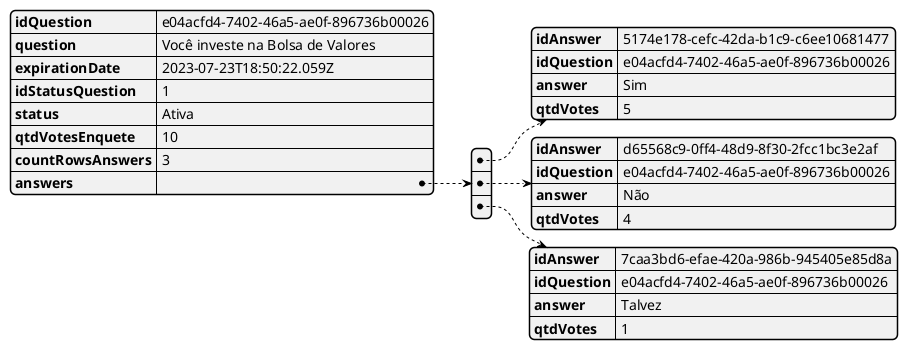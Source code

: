 @startjson Criação de uma enquete
{
		"idQuestion": "e04acfd4-7402-46a5-ae0f-896736b00026",
		"question": "Você investe na Bolsa de Valores",
		"expirationDate": "2023-07-23T18:50:22.059Z",
		"idStatusQuestion": 1,
		"status": "Ativa",
        "qtdVotesEnquete": 10,
		"countRowsAnswers": 3,
		"answers": [
			{
				"idAnswer": "5174e178-cefc-42da-b1c9-c6ee10681477",
				"idQuestion": "e04acfd4-7402-46a5-ae0f-896736b00026",
				"answer": "Sim",
                "qtdVotes": 5
			},
			{
				"idAnswer": "d65568c9-0ff4-48d9-8f30-2fcc1bc3e2af",
				"idQuestion": "e04acfd4-7402-46a5-ae0f-896736b00026",
				"answer": "Não",
                "qtdVotes": 4
			},
			{
				"idAnswer": "7caa3bd6-efae-420a-986b-945405e85d8a",
				"idQuestion": "e04acfd4-7402-46a5-ae0f-896736b00026",
				"answer": "Talvez",
                "qtdVotes": 1
			}
		]
	}
@endjson